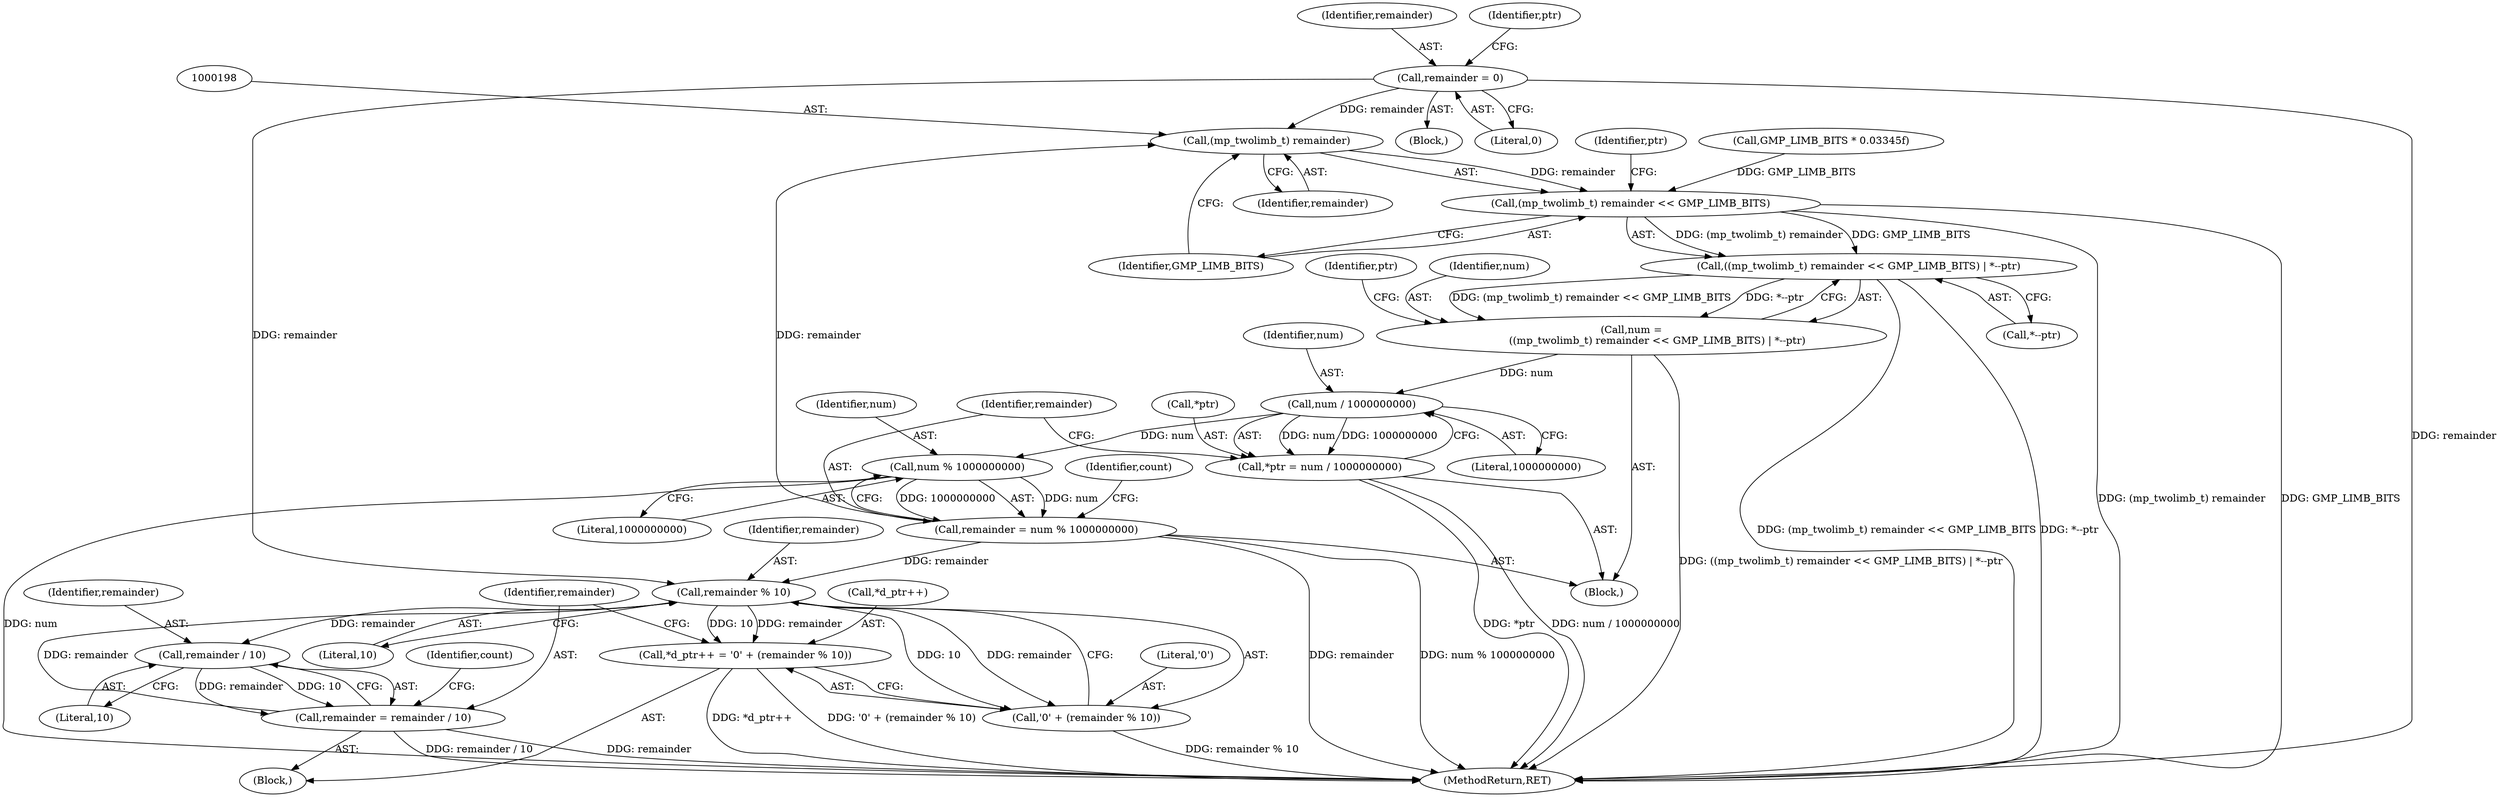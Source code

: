 digraph "0_gnulib_278b4175c9d7dd47c1a3071554aac02add3b3c35@API" {
"1000172" [label="(Call,remainder = 0)"];
"1000197" [label="(Call,(mp_twolimb_t) remainder)"];
"1000196" [label="(Call,(mp_twolimb_t) remainder << GMP_LIMB_BITS)"];
"1000195" [label="(Call,((mp_twolimb_t) remainder << GMP_LIMB_BITS) | *--ptr)"];
"1000193" [label="(Call,num =\n                ((mp_twolimb_t) remainder << GMP_LIMB_BITS) | *--ptr)"];
"1000207" [label="(Call,num / 1000000000)"];
"1000204" [label="(Call,*ptr = num / 1000000000)"];
"1000212" [label="(Call,num % 1000000000)"];
"1000210" [label="(Call,remainder = num % 1000000000)"];
"1000231" [label="(Call,remainder % 10)"];
"1000225" [label="(Call,*d_ptr++ = '0' + (remainder % 10))"];
"1000229" [label="(Call,'0' + (remainder % 10))"];
"1000236" [label="(Call,remainder / 10)"];
"1000234" [label="(Call,remainder = remainder / 10)"];
"1000214" [label="(Literal,1000000000)"];
"1000193" [label="(Call,num =\n                ((mp_twolimb_t) remainder << GMP_LIMB_BITS) | *--ptr)"];
"1000199" [label="(Identifier,remainder)"];
"1000213" [label="(Identifier,num)"];
"1000170" [label="(Block,)"];
"1000232" [label="(Identifier,remainder)"];
"1000211" [label="(Identifier,remainder)"];
"1000200" [label="(Identifier,GMP_LIMB_BITS)"];
"1000207" [label="(Call,num / 1000000000)"];
"1000208" [label="(Identifier,num)"];
"1000235" [label="(Identifier,remainder)"];
"1000212" [label="(Call,num % 1000000000)"];
"1000172" [label="(Call,remainder = 0)"];
"1000203" [label="(Identifier,ptr)"];
"1000224" [label="(Block,)"];
"1000201" [label="(Call,*--ptr)"];
"1000230" [label="(Literal,'0')"];
"1000210" [label="(Call,remainder = num % 1000000000)"];
"1000173" [label="(Identifier,remainder)"];
"1000206" [label="(Identifier,ptr)"];
"1000237" [label="(Identifier,remainder)"];
"1000226" [label="(Call,*d_ptr++)"];
"1000174" [label="(Literal,0)"];
"1000236" [label="(Call,remainder / 10)"];
"1000233" [label="(Literal,10)"];
"1000209" [label="(Literal,1000000000)"];
"1000133" [label="(Call,GMP_LIMB_BITS * 0.03345f)"];
"1000191" [label="(Block,)"];
"1000196" [label="(Call,(mp_twolimb_t) remainder << GMP_LIMB_BITS)"];
"1000194" [label="(Identifier,num)"];
"1000223" [label="(Identifier,count)"];
"1000190" [label="(Identifier,count)"];
"1000177" [label="(Identifier,ptr)"];
"1000231" [label="(Call,remainder % 10)"];
"1000225" [label="(Call,*d_ptr++ = '0' + (remainder % 10))"];
"1000204" [label="(Call,*ptr = num / 1000000000)"];
"1000205" [label="(Call,*ptr)"];
"1000238" [label="(Literal,10)"];
"1000234" [label="(Call,remainder = remainder / 10)"];
"1000197" [label="(Call,(mp_twolimb_t) remainder)"];
"1000195" [label="(Call,((mp_twolimb_t) remainder << GMP_LIMB_BITS) | *--ptr)"];
"1000277" [label="(MethodReturn,RET)"];
"1000229" [label="(Call,'0' + (remainder % 10))"];
"1000172" -> "1000170"  [label="AST: "];
"1000172" -> "1000174"  [label="CFG: "];
"1000173" -> "1000172"  [label="AST: "];
"1000174" -> "1000172"  [label="AST: "];
"1000177" -> "1000172"  [label="CFG: "];
"1000172" -> "1000277"  [label="DDG: remainder"];
"1000172" -> "1000197"  [label="DDG: remainder"];
"1000172" -> "1000231"  [label="DDG: remainder"];
"1000197" -> "1000196"  [label="AST: "];
"1000197" -> "1000199"  [label="CFG: "];
"1000198" -> "1000197"  [label="AST: "];
"1000199" -> "1000197"  [label="AST: "];
"1000200" -> "1000197"  [label="CFG: "];
"1000197" -> "1000196"  [label="DDG: remainder"];
"1000210" -> "1000197"  [label="DDG: remainder"];
"1000196" -> "1000195"  [label="AST: "];
"1000196" -> "1000200"  [label="CFG: "];
"1000200" -> "1000196"  [label="AST: "];
"1000203" -> "1000196"  [label="CFG: "];
"1000196" -> "1000277"  [label="DDG: (mp_twolimb_t) remainder"];
"1000196" -> "1000277"  [label="DDG: GMP_LIMB_BITS"];
"1000196" -> "1000195"  [label="DDG: (mp_twolimb_t) remainder"];
"1000196" -> "1000195"  [label="DDG: GMP_LIMB_BITS"];
"1000133" -> "1000196"  [label="DDG: GMP_LIMB_BITS"];
"1000195" -> "1000193"  [label="AST: "];
"1000195" -> "1000201"  [label="CFG: "];
"1000201" -> "1000195"  [label="AST: "];
"1000193" -> "1000195"  [label="CFG: "];
"1000195" -> "1000277"  [label="DDG: *--ptr"];
"1000195" -> "1000277"  [label="DDG: (mp_twolimb_t) remainder << GMP_LIMB_BITS"];
"1000195" -> "1000193"  [label="DDG: (mp_twolimb_t) remainder << GMP_LIMB_BITS"];
"1000195" -> "1000193"  [label="DDG: *--ptr"];
"1000193" -> "1000191"  [label="AST: "];
"1000194" -> "1000193"  [label="AST: "];
"1000206" -> "1000193"  [label="CFG: "];
"1000193" -> "1000277"  [label="DDG: ((mp_twolimb_t) remainder << GMP_LIMB_BITS) | *--ptr"];
"1000193" -> "1000207"  [label="DDG: num"];
"1000207" -> "1000204"  [label="AST: "];
"1000207" -> "1000209"  [label="CFG: "];
"1000208" -> "1000207"  [label="AST: "];
"1000209" -> "1000207"  [label="AST: "];
"1000204" -> "1000207"  [label="CFG: "];
"1000207" -> "1000204"  [label="DDG: num"];
"1000207" -> "1000204"  [label="DDG: 1000000000"];
"1000207" -> "1000212"  [label="DDG: num"];
"1000204" -> "1000191"  [label="AST: "];
"1000205" -> "1000204"  [label="AST: "];
"1000211" -> "1000204"  [label="CFG: "];
"1000204" -> "1000277"  [label="DDG: *ptr"];
"1000204" -> "1000277"  [label="DDG: num / 1000000000"];
"1000212" -> "1000210"  [label="AST: "];
"1000212" -> "1000214"  [label="CFG: "];
"1000213" -> "1000212"  [label="AST: "];
"1000214" -> "1000212"  [label="AST: "];
"1000210" -> "1000212"  [label="CFG: "];
"1000212" -> "1000277"  [label="DDG: num"];
"1000212" -> "1000210"  [label="DDG: num"];
"1000212" -> "1000210"  [label="DDG: 1000000000"];
"1000210" -> "1000191"  [label="AST: "];
"1000211" -> "1000210"  [label="AST: "];
"1000190" -> "1000210"  [label="CFG: "];
"1000210" -> "1000277"  [label="DDG: num % 1000000000"];
"1000210" -> "1000277"  [label="DDG: remainder"];
"1000210" -> "1000231"  [label="DDG: remainder"];
"1000231" -> "1000229"  [label="AST: "];
"1000231" -> "1000233"  [label="CFG: "];
"1000232" -> "1000231"  [label="AST: "];
"1000233" -> "1000231"  [label="AST: "];
"1000229" -> "1000231"  [label="CFG: "];
"1000231" -> "1000225"  [label="DDG: remainder"];
"1000231" -> "1000225"  [label="DDG: 10"];
"1000231" -> "1000229"  [label="DDG: remainder"];
"1000231" -> "1000229"  [label="DDG: 10"];
"1000234" -> "1000231"  [label="DDG: remainder"];
"1000231" -> "1000236"  [label="DDG: remainder"];
"1000225" -> "1000224"  [label="AST: "];
"1000225" -> "1000229"  [label="CFG: "];
"1000226" -> "1000225"  [label="AST: "];
"1000229" -> "1000225"  [label="AST: "];
"1000235" -> "1000225"  [label="CFG: "];
"1000225" -> "1000277"  [label="DDG: *d_ptr++"];
"1000225" -> "1000277"  [label="DDG: '0' + (remainder % 10)"];
"1000230" -> "1000229"  [label="AST: "];
"1000229" -> "1000277"  [label="DDG: remainder % 10"];
"1000236" -> "1000234"  [label="AST: "];
"1000236" -> "1000238"  [label="CFG: "];
"1000237" -> "1000236"  [label="AST: "];
"1000238" -> "1000236"  [label="AST: "];
"1000234" -> "1000236"  [label="CFG: "];
"1000236" -> "1000234"  [label="DDG: remainder"];
"1000236" -> "1000234"  [label="DDG: 10"];
"1000234" -> "1000224"  [label="AST: "];
"1000235" -> "1000234"  [label="AST: "];
"1000223" -> "1000234"  [label="CFG: "];
"1000234" -> "1000277"  [label="DDG: remainder"];
"1000234" -> "1000277"  [label="DDG: remainder / 10"];
}

